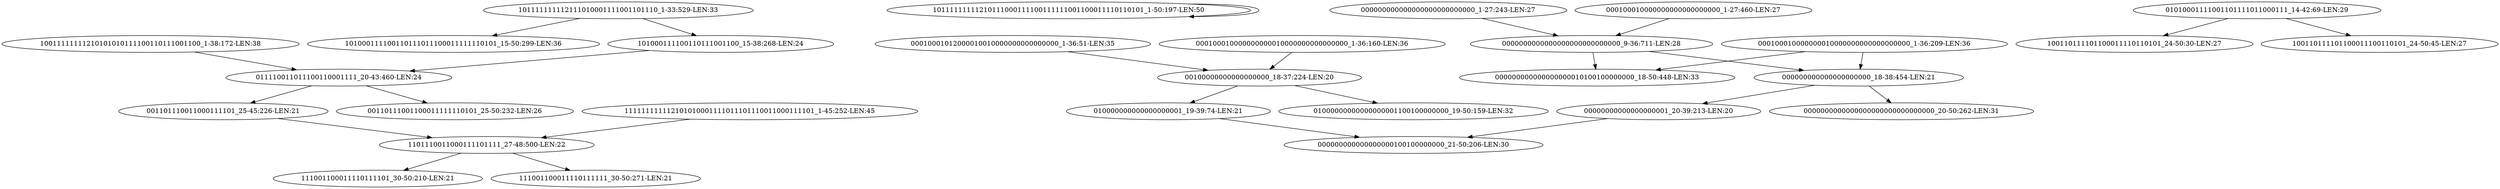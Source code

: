 digraph G {
    "1101110011000111101111_27-48:500-LEN:22" -> "111001100011110111101_30-50:210-LEN:21";
    "1101110011000111101111_27-48:500-LEN:22" -> "111001100011110111111_30-50:271-LEN:21";
    "10111111111210111000111100111111001100011110110101_1-50:197-LEN:50" -> "10111111111210111000111100111111001100011110110101_1-50:197-LEN:50";
    "001101110011000111101_25-45:226-LEN:21" -> "1101110011000111101111_27-48:500-LEN:22";
    "00010001012000010010000000000000000_1-36:51-LEN:35" -> "00100000000000000000_18-37:224-LEN:20";
    "000000000000000000000000000_1-27:243-LEN:27" -> "0000000000000000000000000000_9-36:711-LEN:28";
    "010000000000000000001_19-39:74-LEN:21" -> "000000000000000000100100000000_21-50:206-LEN:30";
    "111111111112101010001111011101110011000111101_1-45:252-LEN:45" -> "1101110011000111101111_27-48:500-LEN:22";
    "0000000000000000000000000000_9-36:711-LEN:28" -> "000000000000000000010100100000000_18-50:448-LEN:33";
    "0000000000000000000000000000_9-36:711-LEN:28" -> "000000000000000000000_18-38:454-LEN:21";
    "10011111111210101010111100110111001100_1-38:172-LEN:38" -> "011110011011100110001111_20-43:460-LEN:24";
    "000100010000000000000000000_1-27:460-LEN:27" -> "0000000000000000000000000000_9-36:711-LEN:28";
    "000100010000000000010000000000000000_1-36:160-LEN:36" -> "00100000000000000000_18-37:224-LEN:20";
    "011110011011100110001111_20-43:460-LEN:24" -> "001101110011000111101_25-45:226-LEN:21";
    "011110011011100110001111_20-43:460-LEN:24" -> "00110111001100011111110101_25-50:232-LEN:26";
    "01010001111001101111011000111_14-42:69-LEN:29" -> "100110111101100011110110101_24-50:30-LEN:27";
    "01010001111001101111011000111_14-42:69-LEN:29" -> "100110111101100011100110101_24-50:45-LEN:27";
    "000000000000000000000_18-38:454-LEN:21" -> "0000000000000000000000000000000_20-50:262-LEN:31";
    "000000000000000000000_18-38:454-LEN:21" -> "00000000000000000001_20-39:213-LEN:20";
    "000100010000000010000000000000000000_1-36:209-LEN:36" -> "000000000000000000010100100000000_18-50:448-LEN:33";
    "000100010000000010000000000000000000_1-36:209-LEN:36" -> "000000000000000000000_18-38:454-LEN:21";
    "00100000000000000000_18-37:224-LEN:20" -> "010000000000000000001_19-39:74-LEN:21";
    "00100000000000000000_18-37:224-LEN:20" -> "01000000000000000001100100000000_19-50:159-LEN:32";
    "101111111112111010001111001101110_1-33:529-LEN:33" -> "101000111100110111011100011111110101_15-50:299-LEN:36";
    "101111111112111010001111001101110_1-33:529-LEN:33" -> "101000111100110111001100_15-38:268-LEN:24";
    "00000000000000000001_20-39:213-LEN:20" -> "000000000000000000100100000000_21-50:206-LEN:30";
    "101000111100110111001100_15-38:268-LEN:24" -> "011110011011100110001111_20-43:460-LEN:24";
}
